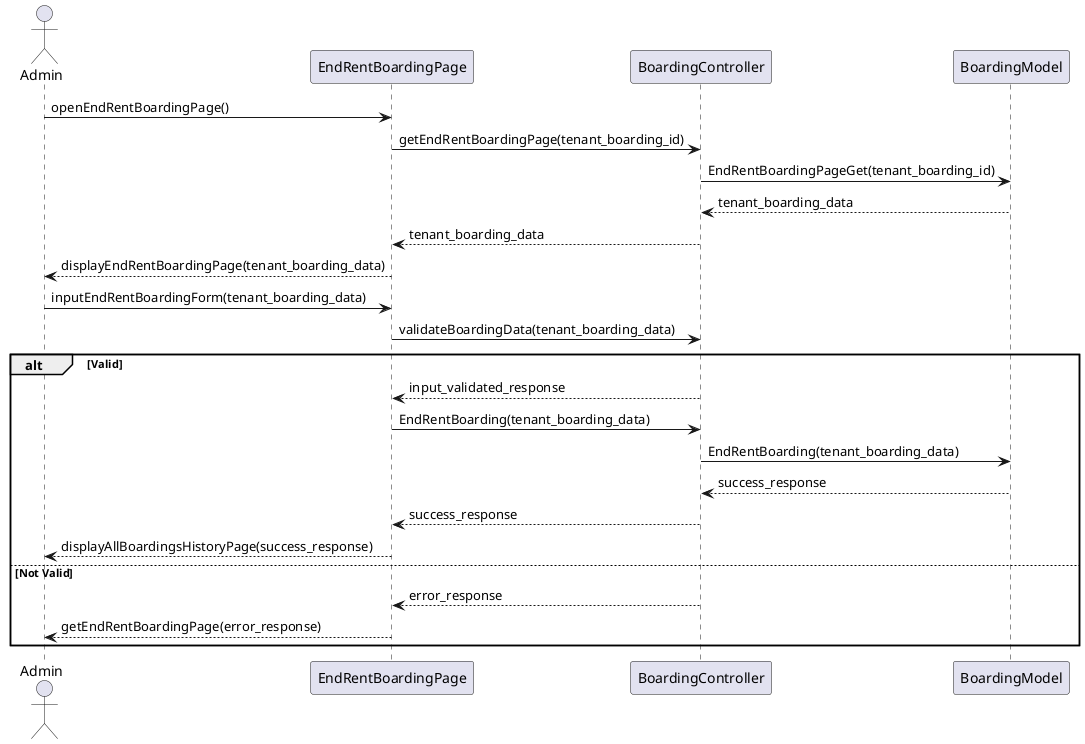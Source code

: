 @startuml
actor Admin as act
participant EndRentBoardingPage as view
participant BoardingController as ctrl
participant BoardingModel as model

act -> view : openEndRentBoardingPage()
view -> ctrl : getEndRentBoardingPage(tenant_boarding_id)
ctrl -> model : EndRentBoardingPageGet(tenant_boarding_id)
model --> ctrl : tenant_boarding_data
ctrl --> view : tenant_boarding_data
view --> act : displayEndRentBoardingPage(tenant_boarding_data)

    act->view : inputEndRentBoardingForm(tenant_boarding_data)
    view->ctrl : validateBoardingData(tenant_boarding_data)
        alt Valid
        ctrl-->view:input_validated_response
        view->ctrl: EndRentBoarding(tenant_boarding_data)
        ctrl->model: EndRentBoarding(tenant_boarding_data)
        model --> ctrl: success_response
        ctrl --> view: success_response
        view-->act: displayAllBoardingsHistoryPage(success_response)
        else Not Valid
        ctrl --> view: error_response
        view-->act: getEndRentBoardingPage(error_response)
        end


@enduml
